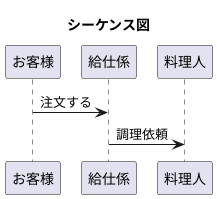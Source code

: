@startuml test
title シーケンス図
お客様-> 給仕係: 注文する
給仕係-> 料理人: 調理依頼
@enduml


@startuml 例題1
left to right direction
actor 利用者 #DDDDDD;line:black;line.bold;
rectangle ATM {
usecase 預金する
usecase 預金を引き出す
usecase 通帳に記入する
}
利用者 --> 預金する
利用者 --> 預金を引き出す
利用者 --> 通帳に記入する
@enduml